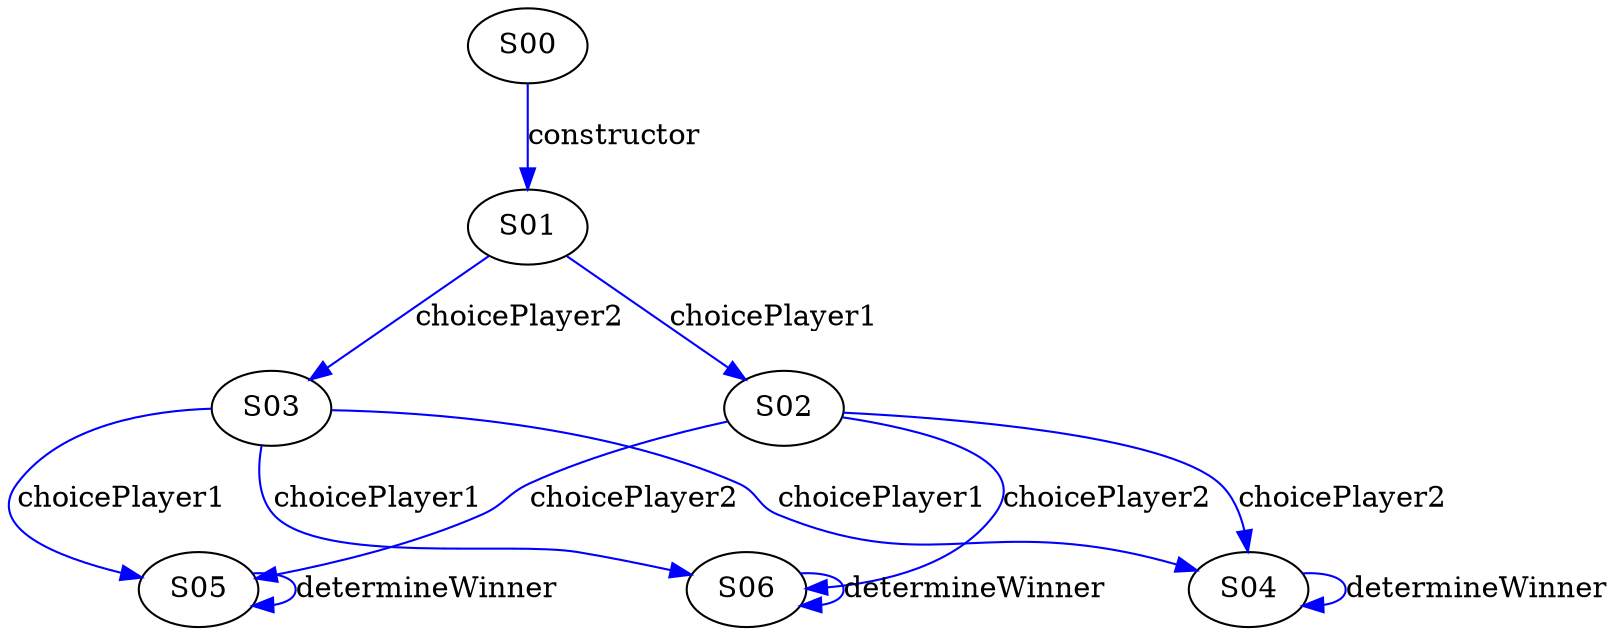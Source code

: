 digraph {

S01->S02 [label="choicePlayer1", style="", color="blue"]
S00->S01 [label="constructor", style="", color="blue"]
S05->S05 [label="determineWinner", style="", color="blue"]
S02->S04 [label="choicePlayer2", style="", color="blue"]
S02->S05 [label="choicePlayer2", style="", color="blue"]
S02->S06 [label="choicePlayer2", style="", color="blue"]
S03->S04 [label="choicePlayer1", style="", color="blue"]
S03->S05 [label="choicePlayer1", style="", color="blue"]
S03->S06 [label="choicePlayer1", style="", color="blue"]
S06->S06 [label="determineWinner", style="", color="blue"]
S04->S04 [label="determineWinner", style="", color="blue"]
S01->S03 [label="choicePlayer2", style="", color="blue"]
}